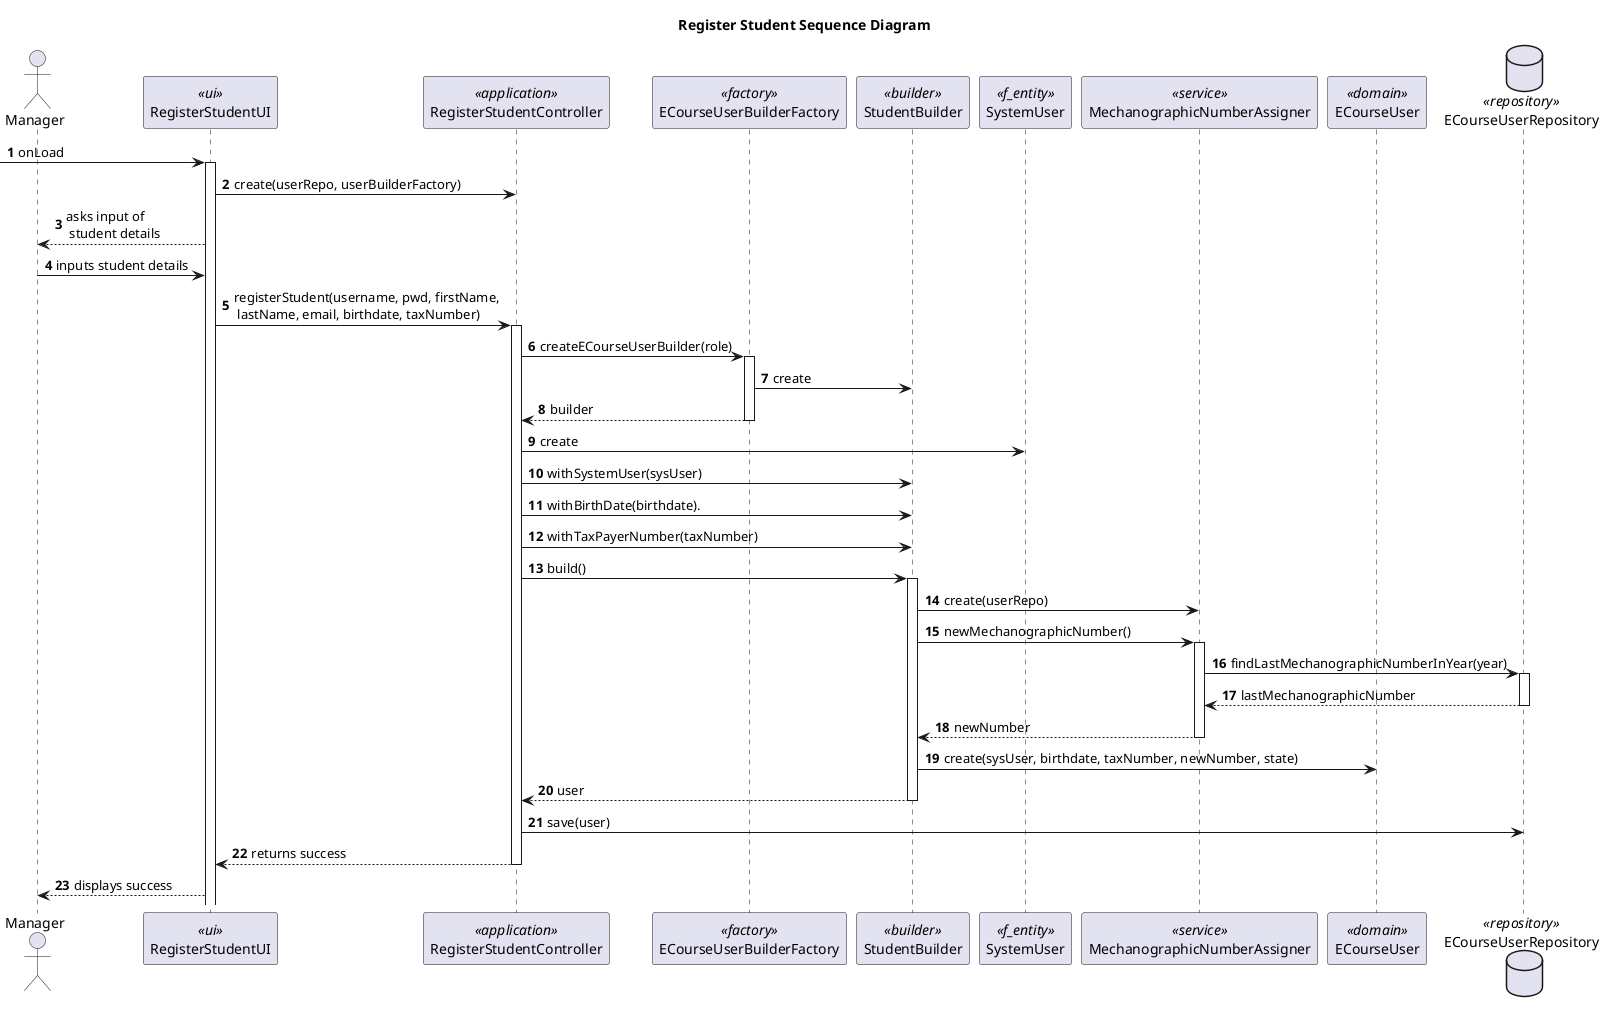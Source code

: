 @startuml

title Register Student Sequence Diagram

autonumber
actor Manager as M
participant "RegisterStudentUI" as UI <<ui>>
participant "RegisterStudentController" as CTRL <<application>>
participant "ECourseUserBuilderFactory" as FAC <<factory>>
participant "StudentBuilder" as BLD <<builder>>
participant "SystemUser" as SU <<f_entity>>
participant "MechanographicNumberAssigner" as SVC <<service>>
participant "ECourseUser" as STU <<domain>>
database "ECourseUserRepository" as REPO <<repository>>


-> UI : onLoad
activate UI
UI -> CTRL : create(userRepo, userBuilderFactory)
UI --> M : asks input of\n student details
M -> UI : inputs student details
UI -> CTRL : registerStudent(username, pwd, firstName,\n lastName, email, birthdate, taxNumber)
activate CTRL
CTRL -> FAC : createECourseUserBuilder(role)
activate FAC
FAC -> BLD : create
FAC --> CTRL : builder
deactivate FAC
CTRL -> SU : create
CTRL -> BLD : withSystemUser(sysUser)
CTRL -> BLD : withBirthDate(birthdate).
CTRL -> BLD : withTaxPayerNumber(taxNumber)
CTRL -> BLD : build()
activate BLD
BLD -> SVC : create(userRepo)
BLD -> SVC : newMechanographicNumber()
activate SVC
SVC -> REPO : findLastMechanographicNumberInYear(year)
activate REPO
REPO --> SVC : lastMechanographicNumber
deactivate REPO
SVC --> BLD : newNumber
deactivate SVC
BLD -> STU : create(sysUser, birthdate, taxNumber, newNumber, state)
BLD --> CTRL : user
deactivate BLD
CTRL -> REPO : save(user)
CTRL --> UI : returns success
deactivate CTRL
UI --> M : displays success




@enduml
